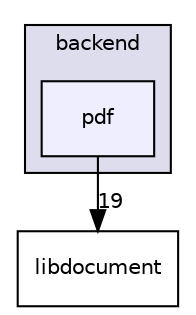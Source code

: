 digraph "evince-master/backend/pdf" {
  compound=true
  node [ fontsize="10", fontname="Helvetica"];
  edge [ labelfontsize="10", labelfontname="Helvetica"];
  subgraph clusterdir_df8aa77a9614fb61c4d7f3b0249f87b4 {
    graph [ bgcolor="#ddddee", pencolor="black", label="backend" fontname="Helvetica", fontsize="10", URL="dir_df8aa77a9614fb61c4d7f3b0249f87b4.html"]
  dir_84e2aa76b1453f8a5599fb6e12c6cb43 [shape=box, label="pdf", style="filled", fillcolor="#eeeeff", pencolor="black", URL="dir_84e2aa76b1453f8a5599fb6e12c6cb43.html"];
  }
  dir_8afe8fb5d511b91003daab0546f13589 [shape=box label="libdocument" URL="dir_8afe8fb5d511b91003daab0546f13589.html"];
  dir_84e2aa76b1453f8a5599fb6e12c6cb43->dir_8afe8fb5d511b91003daab0546f13589 [headlabel="19", labeldistance=1.5 headhref="dir_000006_000014.html"];
}
